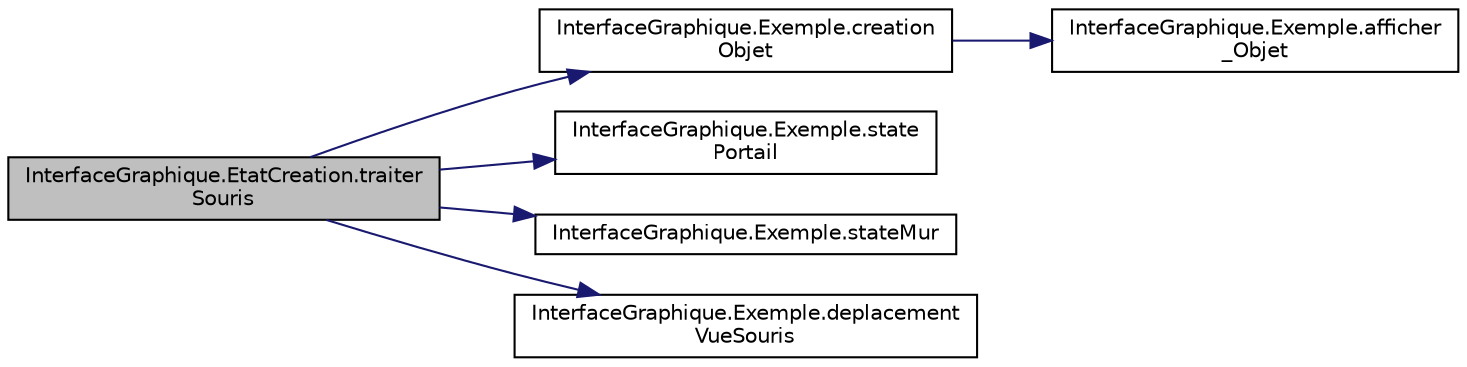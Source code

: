digraph "InterfaceGraphique.EtatCreation.traiterSouris"
{
  edge [fontname="Helvetica",fontsize="10",labelfontname="Helvetica",labelfontsize="10"];
  node [fontname="Helvetica",fontsize="10",shape=record];
  rankdir="LR";
  Node1 [label="InterfaceGraphique.EtatCreation.traiter\lSouris",height=0.2,width=0.4,color="black", fillcolor="grey75", style="filled", fontcolor="black"];
  Node1 -> Node2 [color="midnightblue",fontsize="10",style="solid",fontname="Helvetica"];
  Node2 [label="InterfaceGraphique.Exemple.creation\lObjet",height=0.2,width=0.4,color="black", fillcolor="white", style="filled",URL="$d9/d14/class_interface_graphique_1_1_exemple.html#ad35d10a2183954a902b955c4c2fb0cbb",tooltip="Création d&#39;un objet. "];
  Node2 -> Node3 [color="midnightblue",fontsize="10",style="solid",fontname="Helvetica"];
  Node3 [label="InterfaceGraphique.Exemple.afficher\l_Objet",height=0.2,width=0.4,color="black", fillcolor="white", style="filled",URL="$d9/d14/class_interface_graphique_1_1_exemple.html#a9a86f7175c1d95f0bd042bf6d205d7d4",tooltip="Affiche et crée un objet jumeau. "];
  Node1 -> Node4 [color="midnightblue",fontsize="10",style="solid",fontname="Helvetica"];
  Node4 [label="InterfaceGraphique.Exemple.state\lPortail",height=0.2,width=0.4,color="black", fillcolor="white", style="filled",URL="$d9/d14/class_interface_graphique_1_1_exemple.html#a02f92098aa26bcdefc594758747a0860",tooltip="Entre en état Portail. "];
  Node1 -> Node5 [color="midnightblue",fontsize="10",style="solid",fontname="Helvetica"];
  Node5 [label="InterfaceGraphique.Exemple.stateMur",height=0.2,width=0.4,color="black", fillcolor="white", style="filled",URL="$d9/d14/class_interface_graphique_1_1_exemple.html#ae6b429c70969d68dfd0a2da52ddfef22",tooltip="Entre en état Mur. "];
  Node1 -> Node6 [color="midnightblue",fontsize="10",style="solid",fontname="Helvetica"];
  Node6 [label="InterfaceGraphique.Exemple.deplacement\lVueSouris",height=0.2,width=0.4,color="black", fillcolor="white", style="filled",URL="$d9/d14/class_interface_graphique_1_1_exemple.html#ac3deb45c19c6280c315cff5ab08b29a8",tooltip="Gestion du déplacement de la vue avec la souris. "];
}
